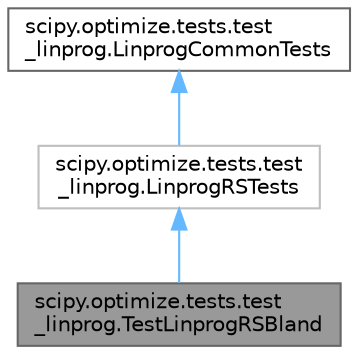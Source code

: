 digraph "scipy.optimize.tests.test_linprog.TestLinprogRSBland"
{
 // LATEX_PDF_SIZE
  bgcolor="transparent";
  edge [fontname=Helvetica,fontsize=10,labelfontname=Helvetica,labelfontsize=10];
  node [fontname=Helvetica,fontsize=10,shape=box,height=0.2,width=0.4];
  Node1 [id="Node000001",label="scipy.optimize.tests.test\l_linprog.TestLinprogRSBland",height=0.2,width=0.4,color="gray40", fillcolor="grey60", style="filled", fontcolor="black",tooltip=" "];
  Node2 -> Node1 [id="edge1_Node000001_Node000002",dir="back",color="steelblue1",style="solid",tooltip=" "];
  Node2 [id="Node000002",label="scipy.optimize.tests.test\l_linprog.LinprogRSTests",height=0.2,width=0.4,color="grey75", fillcolor="white", style="filled",URL="$d9/d68/classscipy_1_1optimize_1_1tests_1_1test__linprog_1_1LinprogRSTests.html",tooltip=" "];
  Node3 -> Node2 [id="edge2_Node000002_Node000003",dir="back",color="steelblue1",style="solid",tooltip=" "];
  Node3 [id="Node000003",label="scipy.optimize.tests.test\l_linprog.LinprogCommonTests",height=0.2,width=0.4,color="gray40", fillcolor="white", style="filled",URL="$d8/d54/classscipy_1_1optimize_1_1tests_1_1test__linprog_1_1LinprogCommonTests.html",tooltip="Common Tests #."];
}

